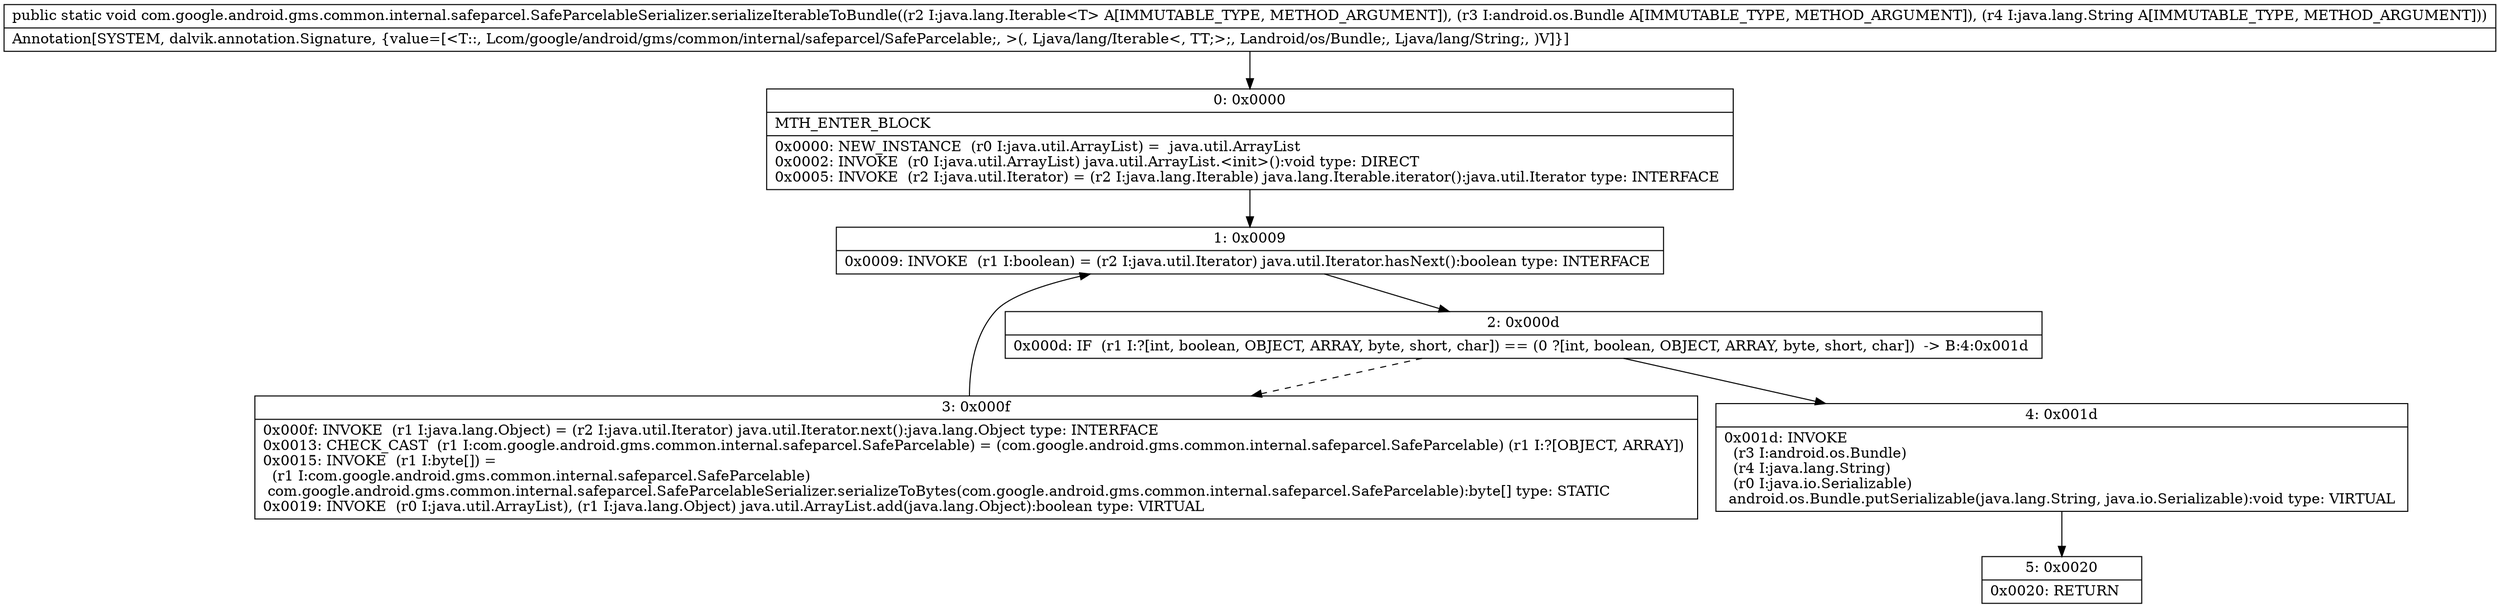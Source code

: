 digraph "CFG forcom.google.android.gms.common.internal.safeparcel.SafeParcelableSerializer.serializeIterableToBundle(Ljava\/lang\/Iterable;Landroid\/os\/Bundle;Ljava\/lang\/String;)V" {
Node_0 [shape=record,label="{0\:\ 0x0000|MTH_ENTER_BLOCK\l|0x0000: NEW_INSTANCE  (r0 I:java.util.ArrayList) =  java.util.ArrayList \l0x0002: INVOKE  (r0 I:java.util.ArrayList) java.util.ArrayList.\<init\>():void type: DIRECT \l0x0005: INVOKE  (r2 I:java.util.Iterator) = (r2 I:java.lang.Iterable) java.lang.Iterable.iterator():java.util.Iterator type: INTERFACE \l}"];
Node_1 [shape=record,label="{1\:\ 0x0009|0x0009: INVOKE  (r1 I:boolean) = (r2 I:java.util.Iterator) java.util.Iterator.hasNext():boolean type: INTERFACE \l}"];
Node_2 [shape=record,label="{2\:\ 0x000d|0x000d: IF  (r1 I:?[int, boolean, OBJECT, ARRAY, byte, short, char]) == (0 ?[int, boolean, OBJECT, ARRAY, byte, short, char])  \-\> B:4:0x001d \l}"];
Node_3 [shape=record,label="{3\:\ 0x000f|0x000f: INVOKE  (r1 I:java.lang.Object) = (r2 I:java.util.Iterator) java.util.Iterator.next():java.lang.Object type: INTERFACE \l0x0013: CHECK_CAST  (r1 I:com.google.android.gms.common.internal.safeparcel.SafeParcelable) = (com.google.android.gms.common.internal.safeparcel.SafeParcelable) (r1 I:?[OBJECT, ARRAY]) \l0x0015: INVOKE  (r1 I:byte[]) = \l  (r1 I:com.google.android.gms.common.internal.safeparcel.SafeParcelable)\l com.google.android.gms.common.internal.safeparcel.SafeParcelableSerializer.serializeToBytes(com.google.android.gms.common.internal.safeparcel.SafeParcelable):byte[] type: STATIC \l0x0019: INVOKE  (r0 I:java.util.ArrayList), (r1 I:java.lang.Object) java.util.ArrayList.add(java.lang.Object):boolean type: VIRTUAL \l}"];
Node_4 [shape=record,label="{4\:\ 0x001d|0x001d: INVOKE  \l  (r3 I:android.os.Bundle)\l  (r4 I:java.lang.String)\l  (r0 I:java.io.Serializable)\l android.os.Bundle.putSerializable(java.lang.String, java.io.Serializable):void type: VIRTUAL \l}"];
Node_5 [shape=record,label="{5\:\ 0x0020|0x0020: RETURN   \l}"];
MethodNode[shape=record,label="{public static void com.google.android.gms.common.internal.safeparcel.SafeParcelableSerializer.serializeIterableToBundle((r2 I:java.lang.Iterable\<T\> A[IMMUTABLE_TYPE, METHOD_ARGUMENT]), (r3 I:android.os.Bundle A[IMMUTABLE_TYPE, METHOD_ARGUMENT]), (r4 I:java.lang.String A[IMMUTABLE_TYPE, METHOD_ARGUMENT]))  | Annotation[SYSTEM, dalvik.annotation.Signature, \{value=[\<T::, Lcom\/google\/android\/gms\/common\/internal\/safeparcel\/SafeParcelable;, \>(, Ljava\/lang\/Iterable\<, TT;\>;, Landroid\/os\/Bundle;, Ljava\/lang\/String;, )V]\}]\l}"];
MethodNode -> Node_0;
Node_0 -> Node_1;
Node_1 -> Node_2;
Node_2 -> Node_3[style=dashed];
Node_2 -> Node_4;
Node_3 -> Node_1;
Node_4 -> Node_5;
}

